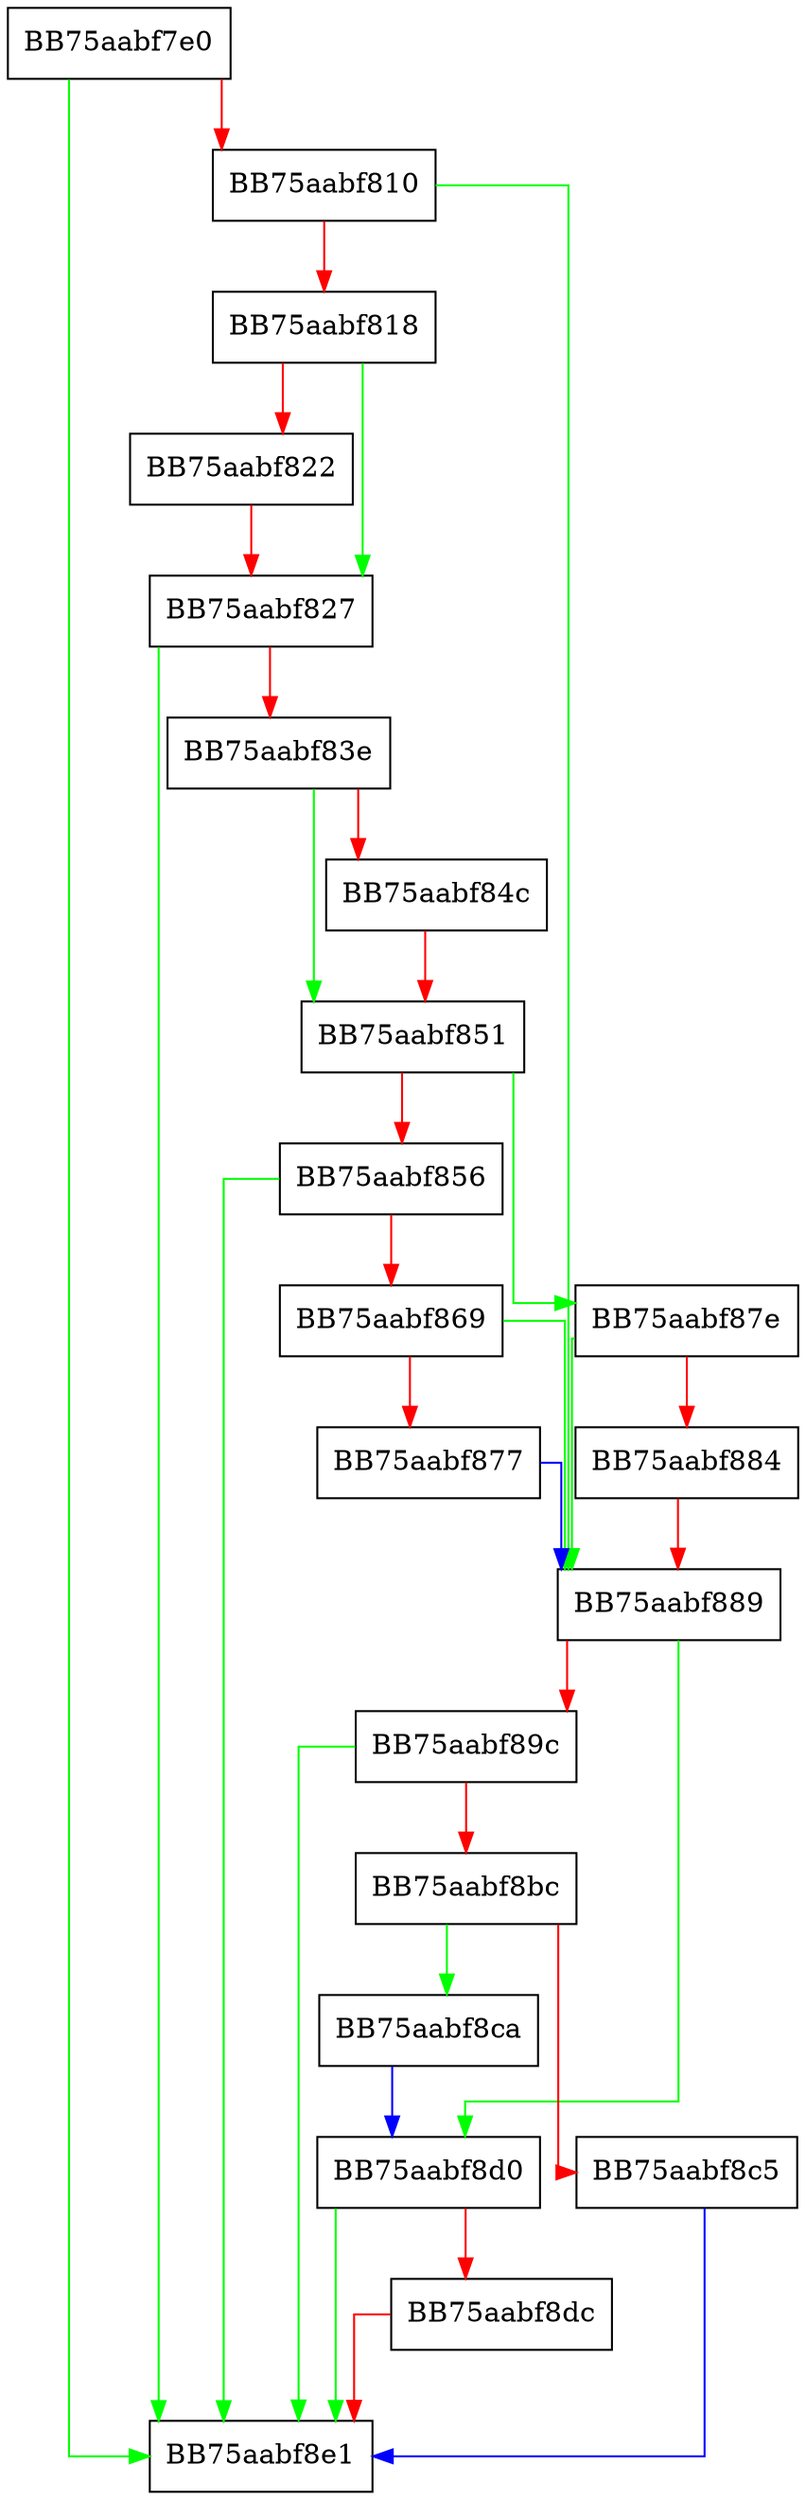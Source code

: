 digraph getLength {
  node [shape="box"];
  graph [splines=ortho];
  BB75aabf7e0 -> BB75aabf8e1 [color="green"];
  BB75aabf7e0 -> BB75aabf810 [color="red"];
  BB75aabf810 -> BB75aabf889 [color="green"];
  BB75aabf810 -> BB75aabf818 [color="red"];
  BB75aabf818 -> BB75aabf827 [color="green"];
  BB75aabf818 -> BB75aabf822 [color="red"];
  BB75aabf822 -> BB75aabf827 [color="red"];
  BB75aabf827 -> BB75aabf8e1 [color="green"];
  BB75aabf827 -> BB75aabf83e [color="red"];
  BB75aabf83e -> BB75aabf851 [color="green"];
  BB75aabf83e -> BB75aabf84c [color="red"];
  BB75aabf84c -> BB75aabf851 [color="red"];
  BB75aabf851 -> BB75aabf87e [color="green"];
  BB75aabf851 -> BB75aabf856 [color="red"];
  BB75aabf856 -> BB75aabf8e1 [color="green"];
  BB75aabf856 -> BB75aabf869 [color="red"];
  BB75aabf869 -> BB75aabf889 [color="green"];
  BB75aabf869 -> BB75aabf877 [color="red"];
  BB75aabf877 -> BB75aabf889 [color="blue"];
  BB75aabf87e -> BB75aabf889 [color="green"];
  BB75aabf87e -> BB75aabf884 [color="red"];
  BB75aabf884 -> BB75aabf889 [color="red"];
  BB75aabf889 -> BB75aabf8d0 [color="green"];
  BB75aabf889 -> BB75aabf89c [color="red"];
  BB75aabf89c -> BB75aabf8e1 [color="green"];
  BB75aabf89c -> BB75aabf8bc [color="red"];
  BB75aabf8bc -> BB75aabf8ca [color="green"];
  BB75aabf8bc -> BB75aabf8c5 [color="red"];
  BB75aabf8c5 -> BB75aabf8e1 [color="blue"];
  BB75aabf8ca -> BB75aabf8d0 [color="blue"];
  BB75aabf8d0 -> BB75aabf8e1 [color="green"];
  BB75aabf8d0 -> BB75aabf8dc [color="red"];
  BB75aabf8dc -> BB75aabf8e1 [color="red"];
}